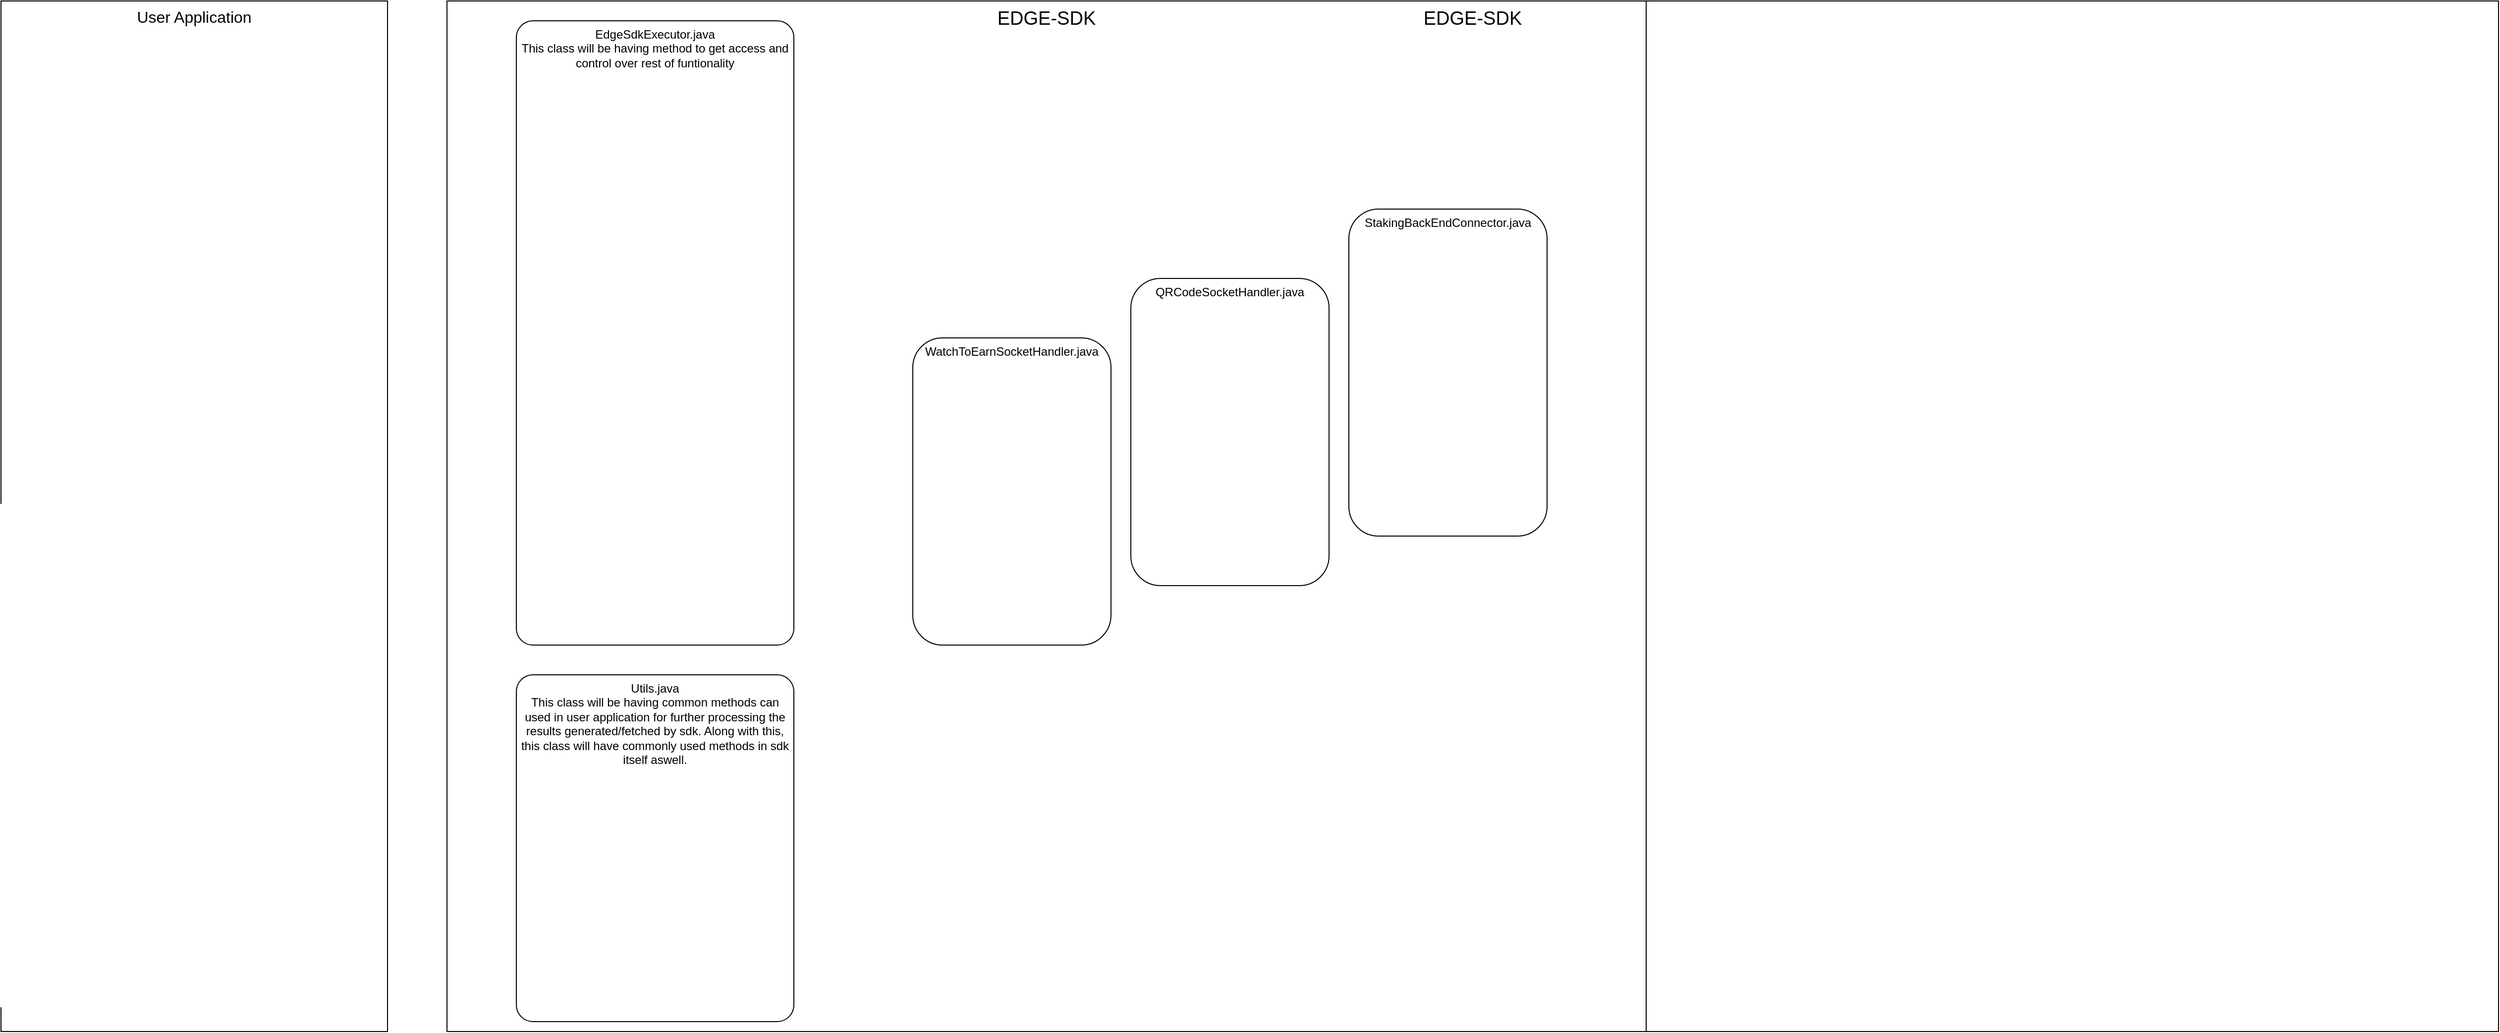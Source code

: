 <mxfile version="20.8.20" type="github">
  <diagram name="Version 1" id="uJ5T49X4l4e8T_G_bcFu">
    <mxGraphModel dx="1436" dy="753" grid="1" gridSize="10" guides="1" tooltips="1" connect="1" arrows="1" fold="1" page="1" pageScale="1" pageWidth="850" pageHeight="1100" math="0" shadow="0">
      <root>
        <mxCell id="0" />
        <mxCell id="1" parent="0" />
        <mxCell id="_qBjDN-BlNfUkDZtKEAN-5" value="&lt;font style=&quot;font-size: 19px;&quot;&gt;EDGE-SDK&lt;/font&gt;" style="rounded=0;whiteSpace=wrap;html=1;fillColor=none;verticalAlign=top;" vertex="1" parent="1">
          <mxGeometry x="460" y="40" width="1210" height="1040" as="geometry" />
        </mxCell>
        <mxCell id="RxoBQDrdCHjQokq0wDvw-3" value="&lt;font style=&quot;font-size: 19px;&quot;&gt;EDGE-SDK&lt;/font&gt;" style="rounded=0;whiteSpace=wrap;html=1;fillColor=none;verticalAlign=top;" parent="1" vertex="1">
          <mxGeometry x="460" y="40" width="2070" height="1040" as="geometry" />
        </mxCell>
        <mxCell id="RxoBQDrdCHjQokq0wDvw-1" value="EdgeSdkExecutor.java&lt;br&gt;This class will be having method to get access and control over rest of funtionality" style="rounded=1;whiteSpace=wrap;html=1;arcSize=6;verticalAlign=top;" parent="1" vertex="1">
          <mxGeometry x="530" y="60" width="280" height="630" as="geometry" />
        </mxCell>
        <mxCell id="RxoBQDrdCHjQokq0wDvw-6" value="&lt;font style=&quot;font-size: 16px;&quot;&gt;User Application&lt;/font&gt;" style="rounded=0;whiteSpace=wrap;html=1;fillColor=none;verticalAlign=top;" parent="1" vertex="1">
          <mxGeometry x="10" y="40" width="390" height="1040" as="geometry" />
        </mxCell>
        <mxCell id="RxoBQDrdCHjQokq0wDvw-10" value="Utils.java&lt;br&gt;This class will be having common methods can used in user application for further processing the results generated/fetched by sdk. Along with this, this class will have commonly used methods in sdk itself aswell." style="rounded=1;whiteSpace=wrap;html=1;arcSize=6;verticalAlign=top;" parent="1" vertex="1">
          <mxGeometry x="530" y="720" width="280" height="350" as="geometry" />
        </mxCell>
        <mxCell id="_qBjDN-BlNfUkDZtKEAN-2" value="WatchToEarnSocketHandler.java" style="rounded=1;whiteSpace=wrap;html=1;verticalAlign=top;" vertex="1" parent="1">
          <mxGeometry x="930" y="380" width="200" height="310" as="geometry" />
        </mxCell>
        <mxCell id="_qBjDN-BlNfUkDZtKEAN-3" value="StakingBackEndConnector.java" style="rounded=1;whiteSpace=wrap;html=1;verticalAlign=top;" vertex="1" parent="1">
          <mxGeometry x="1370" y="250" width="200" height="330" as="geometry" />
        </mxCell>
        <mxCell id="_qBjDN-BlNfUkDZtKEAN-4" value="QRCodeSocketHandler.java" style="rounded=1;whiteSpace=wrap;html=1;verticalAlign=top;" vertex="1" parent="1">
          <mxGeometry x="1150" y="320" width="200" height="310" as="geometry" />
        </mxCell>
      </root>
    </mxGraphModel>
  </diagram>
</mxfile>
